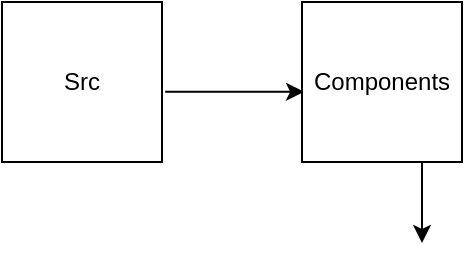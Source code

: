 <mxfile>
    <diagram id="AOqtRD31YLhO2lExX9EW" name="Page-1">
        <mxGraphModel dx="521" dy="453" grid="1" gridSize="10" guides="1" tooltips="1" connect="1" arrows="1" fold="1" page="1" pageScale="1" pageWidth="850" pageHeight="1100" math="0" shadow="0">
            <root>
                <mxCell id="0"/>
                <mxCell id="1" parent="0"/>
                <mxCell id="2" value="" style="whiteSpace=wrap;html=1;aspect=fixed;strokeColor=#000000;" vertex="1" parent="1">
                    <mxGeometry x="140" y="380" width="80" height="80" as="geometry"/>
                </mxCell>
                <mxCell id="3" value="Src" style="text;html=1;align=center;verticalAlign=middle;whiteSpace=wrap;rounded=0;" vertex="1" parent="1">
                    <mxGeometry x="150" y="405" width="60" height="30" as="geometry"/>
                </mxCell>
                <mxCell id="5" value="" style="endArrow=classic;html=1;exitX=1.02;exitY=0.561;exitDx=0;exitDy=0;exitPerimeter=0;entryX=0.013;entryY=0.561;entryDx=0;entryDy=0;entryPerimeter=0;" edge="1" parent="1" source="2" target="6">
                    <mxGeometry width="50" height="50" relative="1" as="geometry">
                        <mxPoint x="230" y="422.5" as="sourcePoint"/>
                        <mxPoint x="280" y="423" as="targetPoint"/>
                    </mxGeometry>
                </mxCell>
                <mxCell id="6" value="" style="whiteSpace=wrap;html=1;aspect=fixed;strokeColor=#000000;" vertex="1" parent="1">
                    <mxGeometry x="290" y="380" width="80" height="80" as="geometry"/>
                </mxCell>
                <mxCell id="7" value="Components" style="text;html=1;align=center;verticalAlign=middle;whiteSpace=wrap;rounded=0;" vertex="1" parent="1">
                    <mxGeometry x="300" y="405" width="60" height="30" as="geometry"/>
                </mxCell>
                <mxCell id="8" value="" style="endArrow=classic;html=1;exitX=0.75;exitY=1;exitDx=0;exitDy=0;" edge="1" parent="1" source="6">
                    <mxGeometry width="50" height="50" relative="1" as="geometry">
                        <mxPoint x="300" y="500" as="sourcePoint"/>
                        <mxPoint x="350" y="500.5" as="targetPoint"/>
                        <Array as="points">
                            <mxPoint x="350" y="480"/>
                        </Array>
                    </mxGeometry>
                </mxCell>
            </root>
        </mxGraphModel>
    </diagram>
</mxfile>